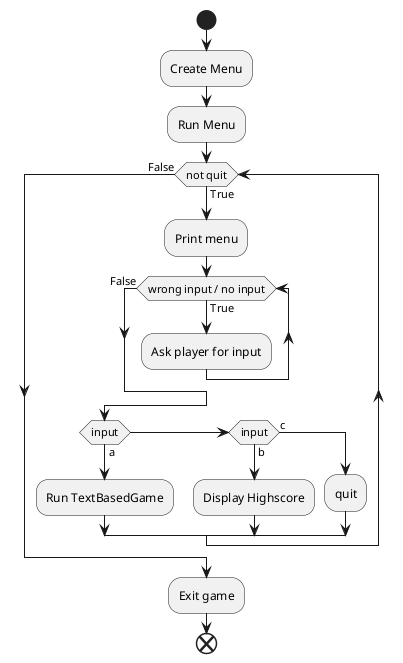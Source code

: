 ```plantuml
@startuml

start

:Create Menu;
:Run Menu;
while (not quit) is (True)
  :Print menu;
  while (wrong input / no input) is (True)
    :Ask player for input;
  endwhile (False)
    if (input) equals (a) then
        :Run TextBasedGame;
    elseif (input) equals (b) then
        :Display Highscore;
    else (c)
        :quit;
    endif
endwhile (False)
:Exit game;
end
@enduml
```